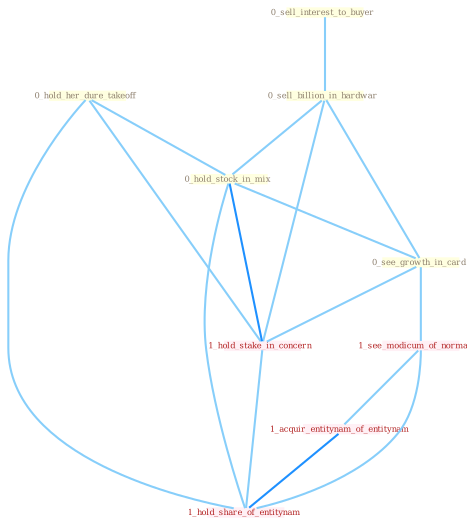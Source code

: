 Graph G{ 
    node
    [shape=polygon,style=filled,width=.5,height=.06,color="#BDFCC9",fixedsize=true,fontsize=4,
    fontcolor="#2f4f4f"];
    {node
    [color="#ffffe0", fontcolor="#8b7d6b"] "0_sell_interest_to_buyer " "0_sell_billion_in_hardwar " "0_hold_her_dure_takeoff " "0_hold_stock_in_mix " "0_see_growth_in_card "}
{node [color="#fff0f5", fontcolor="#b22222"] "1_hold_stake_in_concern " "1_see_modicum_of_normalci " "1_acquir_entitynam_of_entitynam " "1_hold_share_of_entitynam "}
edge [color="#B0E2FF"];

	"0_sell_interest_to_buyer " -- "0_sell_billion_in_hardwar " [w="1", color="#87cefa" ];
	"0_sell_billion_in_hardwar " -- "0_hold_stock_in_mix " [w="1", color="#87cefa" ];
	"0_sell_billion_in_hardwar " -- "0_see_growth_in_card " [w="1", color="#87cefa" ];
	"0_sell_billion_in_hardwar " -- "1_hold_stake_in_concern " [w="1", color="#87cefa" ];
	"0_hold_her_dure_takeoff " -- "0_hold_stock_in_mix " [w="1", color="#87cefa" ];
	"0_hold_her_dure_takeoff " -- "1_hold_stake_in_concern " [w="1", color="#87cefa" ];
	"0_hold_her_dure_takeoff " -- "1_hold_share_of_entitynam " [w="1", color="#87cefa" ];
	"0_hold_stock_in_mix " -- "0_see_growth_in_card " [w="1", color="#87cefa" ];
	"0_hold_stock_in_mix " -- "1_hold_stake_in_concern " [w="2", color="#1e90ff" , len=0.8];
	"0_hold_stock_in_mix " -- "1_hold_share_of_entitynam " [w="1", color="#87cefa" ];
	"0_see_growth_in_card " -- "1_hold_stake_in_concern " [w="1", color="#87cefa" ];
	"0_see_growth_in_card " -- "1_see_modicum_of_normalci " [w="1", color="#87cefa" ];
	"1_hold_stake_in_concern " -- "1_hold_share_of_entitynam " [w="1", color="#87cefa" ];
	"1_see_modicum_of_normalci " -- "1_acquir_entitynam_of_entitynam " [w="1", color="#87cefa" ];
	"1_see_modicum_of_normalci " -- "1_hold_share_of_entitynam " [w="1", color="#87cefa" ];
	"1_acquir_entitynam_of_entitynam " -- "1_hold_share_of_entitynam " [w="2", color="#1e90ff" , len=0.8];
}